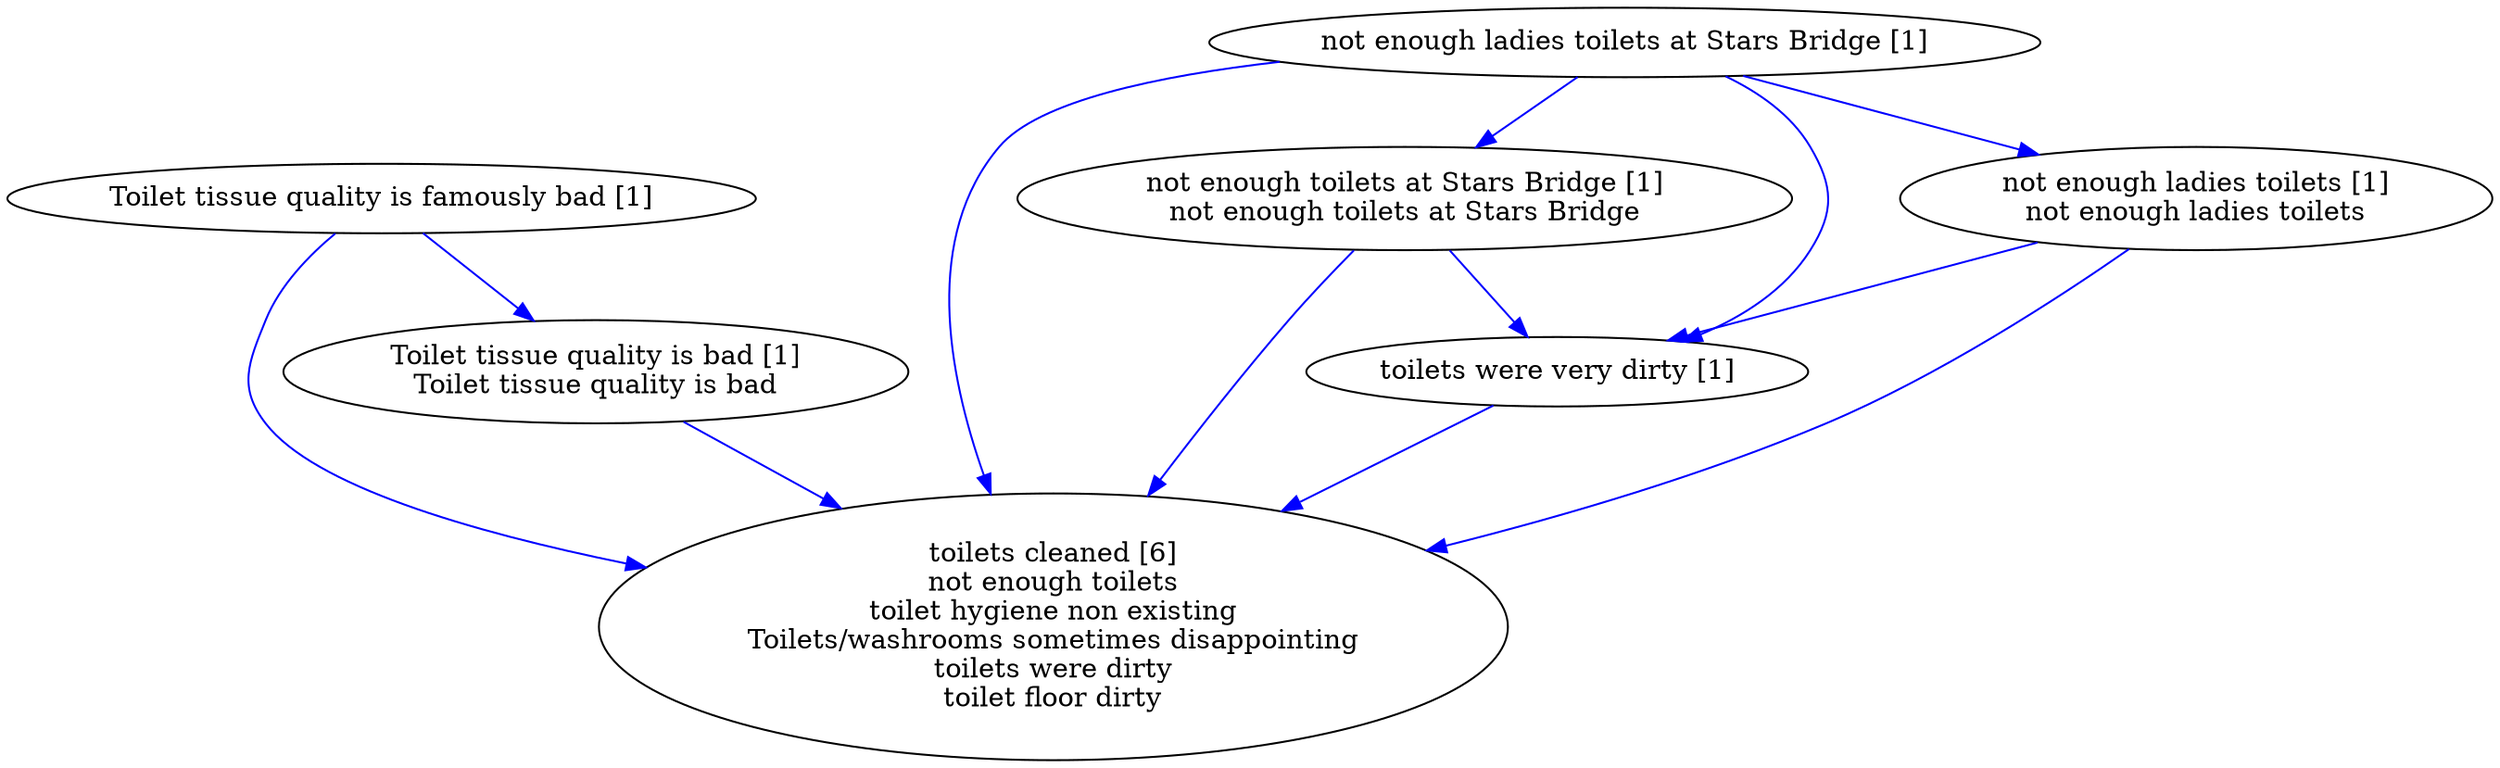 digraph collapsedGraph {
"toilets cleaned [6]\nnot enough toilets\ntoilet hygiene non existing\nToilets/washrooms sometimes disappointing\ntoilets were dirty\ntoilet floor dirty""Toilet tissue quality is famously bad [1]""Toilet tissue quality is bad [1]\nToilet tissue quality is bad""not enough ladies toilets at Stars Bridge [1]""not enough toilets at Stars Bridge [1]\nnot enough toilets at Stars Bridge""not enough ladies toilets [1]\nnot enough ladies toilets""toilets were very dirty [1]""Toilet tissue quality is famously bad [1]" -> "toilets cleaned [6]\nnot enough toilets\ntoilet hygiene non existing\nToilets/washrooms sometimes disappointing\ntoilets were dirty\ntoilet floor dirty" [color=blue]
"not enough ladies toilets [1]\nnot enough ladies toilets" -> "toilets were very dirty [1]" [color=blue]
"toilets were very dirty [1]" -> "toilets cleaned [6]\nnot enough toilets\ntoilet hygiene non existing\nToilets/washrooms sometimes disappointing\ntoilets were dirty\ntoilet floor dirty" [color=blue]
"not enough ladies toilets at Stars Bridge [1]" -> "toilets were very dirty [1]" [color=blue]
"not enough ladies toilets [1]\nnot enough ladies toilets" -> "toilets cleaned [6]\nnot enough toilets\ntoilet hygiene non existing\nToilets/washrooms sometimes disappointing\ntoilets were dirty\ntoilet floor dirty" [color=blue]
"Toilet tissue quality is bad [1]\nToilet tissue quality is bad" -> "toilets cleaned [6]\nnot enough toilets\ntoilet hygiene non existing\nToilets/washrooms sometimes disappointing\ntoilets were dirty\ntoilet floor dirty" [color=blue]
"not enough toilets at Stars Bridge [1]\nnot enough toilets at Stars Bridge" -> "toilets cleaned [6]\nnot enough toilets\ntoilet hygiene non existing\nToilets/washrooms sometimes disappointing\ntoilets were dirty\ntoilet floor dirty" [color=blue]
"not enough toilets at Stars Bridge [1]\nnot enough toilets at Stars Bridge" -> "toilets were very dirty [1]" [color=blue]
"not enough ladies toilets at Stars Bridge [1]" -> "toilets cleaned [6]\nnot enough toilets\ntoilet hygiene non existing\nToilets/washrooms sometimes disappointing\ntoilets were dirty\ntoilet floor dirty" [color=blue]
"Toilet tissue quality is famously bad [1]" -> "Toilet tissue quality is bad [1]\nToilet tissue quality is bad" [color=blue]
"not enough ladies toilets at Stars Bridge [1]" -> "not enough toilets at Stars Bridge [1]\nnot enough toilets at Stars Bridge" [color=blue]
"not enough ladies toilets at Stars Bridge [1]" -> "not enough ladies toilets [1]\nnot enough ladies toilets" [color=blue]
}
